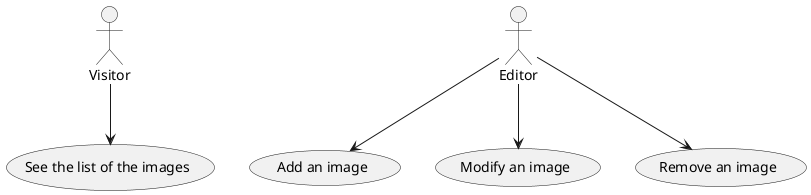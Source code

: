 @startuml use-case-diagram

actor Visitor
actor Editor

Editor --> (Add an image)
Editor --> (Modify an image)
Editor --> (Remove an image)
Visitor --> (See the list of the images)

@enduml
